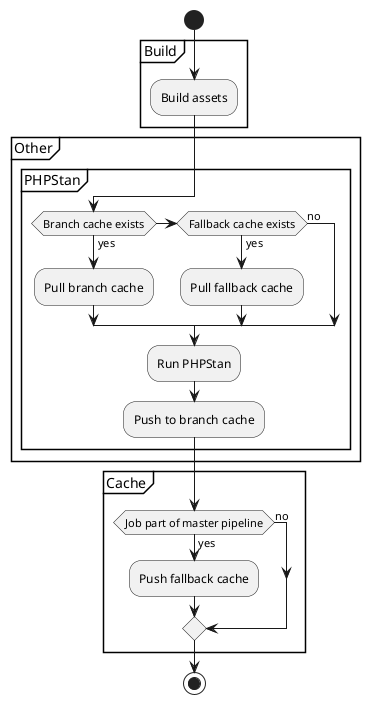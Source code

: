 @startuml

start
    partition "Build" {
        :Build assets;
    }
    partition "Other" {
        partition "PHPStan" {
            if (Branch cache exists) then (yes)
                :Pull branch cache;
            elseif (Fallback cache exists) then (yes)
                :Pull fallback cache;
            else (no)
            endif
            :Run PHPStan;
            :Push to branch cache;
        }
    }
    partition "Cache" {
        if (Job part of master pipeline) then (yes)
            :Push fallback cache;
        else (no)
        endif
    }
stop

@enduml